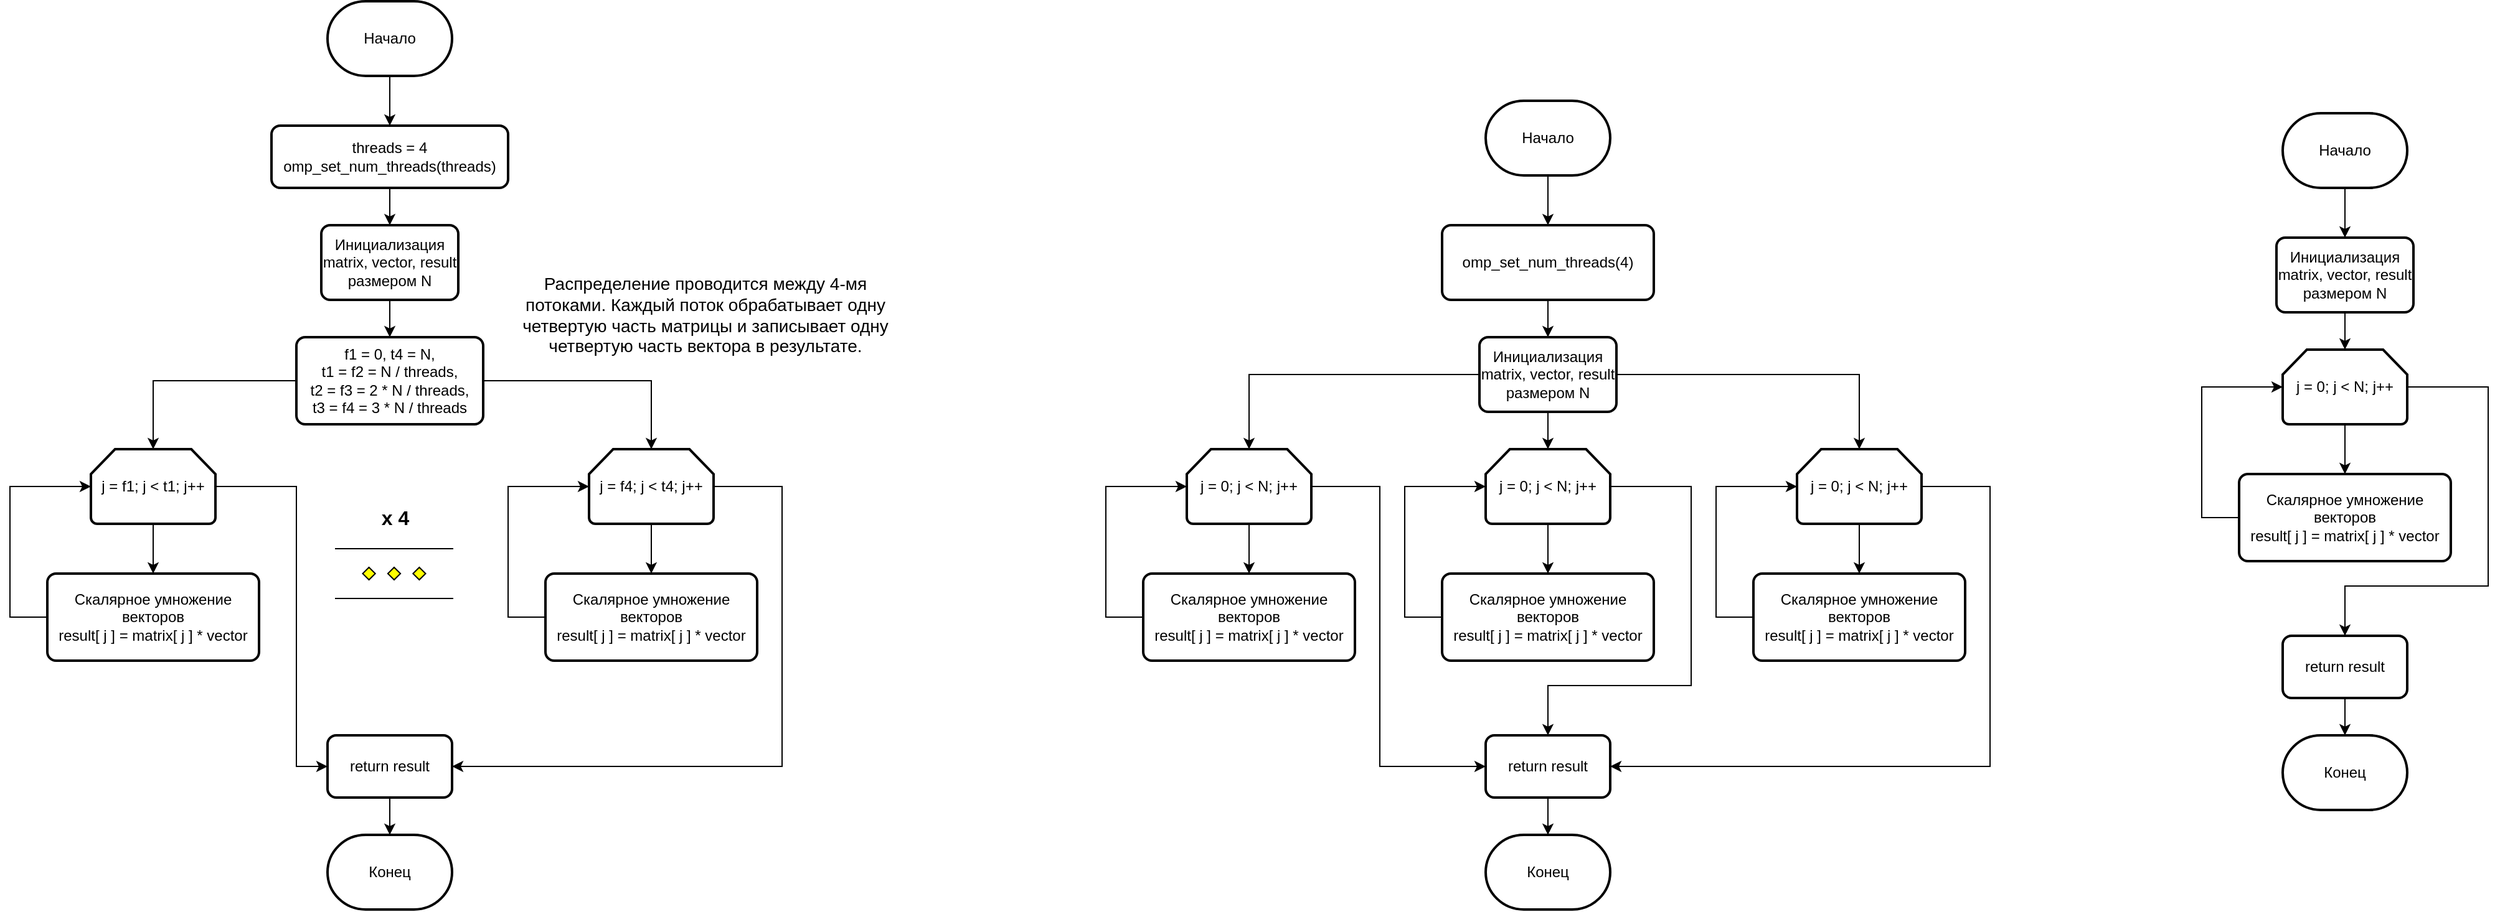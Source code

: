<mxfile version="22.0.6" type="github" pages="2">
  <diagram name="Страница — 1" id="oyt1punC4fpAUDzVChK5">
    <mxGraphModel dx="4118" dy="1244" grid="1" gridSize="10" guides="1" tooltips="1" connect="1" arrows="1" fold="1" page="0" pageScale="1" pageWidth="827" pageHeight="1169" math="0" shadow="0">
      <root>
        <mxCell id="0" />
        <mxCell id="1" parent="0" />
        <mxCell id="VabuEo_jZUHKde7YtSgk-20" style="edgeStyle=orthogonalEdgeStyle;rounded=0;orthogonalLoop=1;jettySize=auto;html=1;entryX=0.5;entryY=0;entryDx=0;entryDy=0;" parent="1" source="ZVkbYp2zaswtVWapne0v-1" target="VabuEo_jZUHKde7YtSgk-7" edge="1">
          <mxGeometry relative="1" as="geometry" />
        </mxCell>
        <mxCell id="ZVkbYp2zaswtVWapne0v-1" value="Начало" style="strokeWidth=2;html=1;shape=mxgraph.flowchart.terminator;whiteSpace=wrap;" parent="1" vertex="1">
          <mxGeometry x="585" y="270" width="100" height="60" as="geometry" />
        </mxCell>
        <mxCell id="VabuEo_jZUHKde7YtSgk-8" style="edgeStyle=orthogonalEdgeStyle;rounded=0;orthogonalLoop=1;jettySize=auto;html=1;" parent="1" source="VabuEo_jZUHKde7YtSgk-7" edge="1">
          <mxGeometry relative="1" as="geometry">
            <mxPoint x="635" y="460.0" as="targetPoint" />
          </mxGeometry>
        </mxCell>
        <mxCell id="VabuEo_jZUHKde7YtSgk-7" value="Инициализация&lt;br&gt;matrix, vector, result размером N" style="rounded=1;whiteSpace=wrap;html=1;absoluteArcSize=1;arcSize=14;strokeWidth=2;" parent="1" vertex="1">
          <mxGeometry x="580" y="370" width="110" height="60" as="geometry" />
        </mxCell>
        <mxCell id="VabuEo_jZUHKde7YtSgk-14" style="edgeStyle=orthogonalEdgeStyle;rounded=0;orthogonalLoop=1;jettySize=auto;html=1;" parent="1" source="VabuEo_jZUHKde7YtSgk-13" edge="1">
          <mxGeometry relative="1" as="geometry">
            <mxPoint x="635" y="560.0" as="targetPoint" />
          </mxGeometry>
        </mxCell>
        <mxCell id="VabuEo_jZUHKde7YtSgk-17" style="edgeStyle=orthogonalEdgeStyle;rounded=0;orthogonalLoop=1;jettySize=auto;html=1;" parent="1" source="VabuEo_jZUHKde7YtSgk-13" edge="1">
          <mxGeometry relative="1" as="geometry">
            <mxPoint x="635" y="690" as="targetPoint" />
            <Array as="points">
              <mxPoint x="750" y="490" />
              <mxPoint x="750" y="650" />
              <mxPoint x="635" y="650" />
            </Array>
          </mxGeometry>
        </mxCell>
        <mxCell id="VabuEo_jZUHKde7YtSgk-13" value="j = 0; j &amp;lt; N; j++" style="strokeWidth=2;html=1;shape=mxgraph.flowchart.loop_limit;whiteSpace=wrap;" parent="1" vertex="1">
          <mxGeometry x="585" y="460" width="100" height="60" as="geometry" />
        </mxCell>
        <mxCell id="VabuEo_jZUHKde7YtSgk-15" value="Скалярное умножение векторов&lt;br&gt;result[ j ] = matrix[ j ] * vector" style="rounded=1;whiteSpace=wrap;html=1;absoluteArcSize=1;arcSize=14;strokeWidth=2;" parent="1" vertex="1">
          <mxGeometry x="550" y="560" width="170" height="70" as="geometry" />
        </mxCell>
        <mxCell id="VabuEo_jZUHKde7YtSgk-16" style="edgeStyle=orthogonalEdgeStyle;rounded=0;orthogonalLoop=1;jettySize=auto;html=1;entryX=0;entryY=0.5;entryDx=0;entryDy=0;entryPerimeter=0;" parent="1" source="VabuEo_jZUHKde7YtSgk-15" target="VabuEo_jZUHKde7YtSgk-13" edge="1">
          <mxGeometry relative="1" as="geometry">
            <Array as="points">
              <mxPoint x="520" y="595" />
              <mxPoint x="520" y="490" />
            </Array>
          </mxGeometry>
        </mxCell>
        <mxCell id="VabuEo_jZUHKde7YtSgk-18" value="return result" style="rounded=1;whiteSpace=wrap;html=1;absoluteArcSize=1;arcSize=14;strokeWidth=2;" parent="1" vertex="1">
          <mxGeometry x="585" y="690" width="100" height="50" as="geometry" />
        </mxCell>
        <mxCell id="VabuEo_jZUHKde7YtSgk-21" value="Конец" style="strokeWidth=2;html=1;shape=mxgraph.flowchart.terminator;whiteSpace=wrap;" parent="1" vertex="1">
          <mxGeometry x="585" y="770" width="100" height="60" as="geometry" />
        </mxCell>
        <mxCell id="VabuEo_jZUHKde7YtSgk-22" style="edgeStyle=orthogonalEdgeStyle;rounded=0;orthogonalLoop=1;jettySize=auto;html=1;entryX=0.5;entryY=0;entryDx=0;entryDy=0;entryPerimeter=0;" parent="1" source="VabuEo_jZUHKde7YtSgk-18" target="VabuEo_jZUHKde7YtSgk-21" edge="1">
          <mxGeometry relative="1" as="geometry" />
        </mxCell>
        <mxCell id="VabuEo_jZUHKde7YtSgk-36" style="edgeStyle=orthogonalEdgeStyle;rounded=0;orthogonalLoop=1;jettySize=auto;html=1;entryX=0.5;entryY=0;entryDx=0;entryDy=0;" parent="1" source="VabuEo_jZUHKde7YtSgk-24" target="VabuEo_jZUHKde7YtSgk-35" edge="1">
          <mxGeometry relative="1" as="geometry" />
        </mxCell>
        <mxCell id="VabuEo_jZUHKde7YtSgk-24" value="Начало" style="strokeWidth=2;html=1;shape=mxgraph.flowchart.terminator;whiteSpace=wrap;" parent="1" vertex="1">
          <mxGeometry x="-55" y="260" width="100" height="60" as="geometry" />
        </mxCell>
        <mxCell id="VabuEo_jZUHKde7YtSgk-25" style="edgeStyle=orthogonalEdgeStyle;rounded=0;orthogonalLoop=1;jettySize=auto;html=1;" parent="1" source="VabuEo_jZUHKde7YtSgk-26" edge="1">
          <mxGeometry relative="1" as="geometry">
            <mxPoint x="-5" y="540.0" as="targetPoint" />
          </mxGeometry>
        </mxCell>
        <mxCell id="VabuEo_jZUHKde7YtSgk-46" style="edgeStyle=orthogonalEdgeStyle;rounded=0;orthogonalLoop=1;jettySize=auto;html=1;" parent="1" source="VabuEo_jZUHKde7YtSgk-26" target="VabuEo_jZUHKde7YtSgk-39" edge="1">
          <mxGeometry relative="1" as="geometry" />
        </mxCell>
        <mxCell id="VabuEo_jZUHKde7YtSgk-47" style="edgeStyle=orthogonalEdgeStyle;rounded=0;orthogonalLoop=1;jettySize=auto;html=1;" parent="1" source="VabuEo_jZUHKde7YtSgk-26" target="VabuEo_jZUHKde7YtSgk-43" edge="1">
          <mxGeometry relative="1" as="geometry" />
        </mxCell>
        <mxCell id="VabuEo_jZUHKde7YtSgk-26" value="Инициализация&lt;br&gt;matrix, vector, result размером N" style="rounded=1;whiteSpace=wrap;html=1;absoluteArcSize=1;arcSize=14;strokeWidth=2;" parent="1" vertex="1">
          <mxGeometry x="-60" y="450" width="110" height="60" as="geometry" />
        </mxCell>
        <mxCell id="VabuEo_jZUHKde7YtSgk-27" style="edgeStyle=orthogonalEdgeStyle;rounded=0;orthogonalLoop=1;jettySize=auto;html=1;" parent="1" source="VabuEo_jZUHKde7YtSgk-29" edge="1">
          <mxGeometry relative="1" as="geometry">
            <mxPoint x="-5" y="640.0" as="targetPoint" />
          </mxGeometry>
        </mxCell>
        <mxCell id="VabuEo_jZUHKde7YtSgk-28" style="edgeStyle=orthogonalEdgeStyle;rounded=0;orthogonalLoop=1;jettySize=auto;html=1;" parent="1" source="VabuEo_jZUHKde7YtSgk-29" edge="1">
          <mxGeometry relative="1" as="geometry">
            <mxPoint x="-5" y="770" as="targetPoint" />
            <Array as="points">
              <mxPoint x="110" y="570" />
              <mxPoint x="110" y="730" />
              <mxPoint x="-5" y="730" />
            </Array>
          </mxGeometry>
        </mxCell>
        <mxCell id="VabuEo_jZUHKde7YtSgk-29" value="j = 0; j &amp;lt; N; j++" style="strokeWidth=2;html=1;shape=mxgraph.flowchart.loop_limit;whiteSpace=wrap;" parent="1" vertex="1">
          <mxGeometry x="-55" y="540" width="100" height="60" as="geometry" />
        </mxCell>
        <mxCell id="VabuEo_jZUHKde7YtSgk-30" value="Скалярное умножение векторов&lt;br&gt;result[ j ] = matrix[ j ] * vector" style="rounded=1;whiteSpace=wrap;html=1;absoluteArcSize=1;arcSize=14;strokeWidth=2;" parent="1" vertex="1">
          <mxGeometry x="-90" y="640" width="170" height="70" as="geometry" />
        </mxCell>
        <mxCell id="VabuEo_jZUHKde7YtSgk-31" style="edgeStyle=orthogonalEdgeStyle;rounded=0;orthogonalLoop=1;jettySize=auto;html=1;entryX=0;entryY=0.5;entryDx=0;entryDy=0;entryPerimeter=0;" parent="1" source="VabuEo_jZUHKde7YtSgk-30" target="VabuEo_jZUHKde7YtSgk-29" edge="1">
          <mxGeometry relative="1" as="geometry">
            <Array as="points">
              <mxPoint x="-120" y="675" />
              <mxPoint x="-120" y="570" />
            </Array>
          </mxGeometry>
        </mxCell>
        <mxCell id="VabuEo_jZUHKde7YtSgk-32" value="return result" style="rounded=1;whiteSpace=wrap;html=1;absoluteArcSize=1;arcSize=14;strokeWidth=2;" parent="1" vertex="1">
          <mxGeometry x="-55" y="770" width="100" height="50" as="geometry" />
        </mxCell>
        <mxCell id="VabuEo_jZUHKde7YtSgk-33" value="Конец" style="strokeWidth=2;html=1;shape=mxgraph.flowchart.terminator;whiteSpace=wrap;" parent="1" vertex="1">
          <mxGeometry x="-55" y="850" width="100" height="60" as="geometry" />
        </mxCell>
        <mxCell id="VabuEo_jZUHKde7YtSgk-34" style="edgeStyle=orthogonalEdgeStyle;rounded=0;orthogonalLoop=1;jettySize=auto;html=1;entryX=0.5;entryY=0;entryDx=0;entryDy=0;entryPerimeter=0;" parent="1" source="VabuEo_jZUHKde7YtSgk-32" target="VabuEo_jZUHKde7YtSgk-33" edge="1">
          <mxGeometry relative="1" as="geometry" />
        </mxCell>
        <mxCell id="VabuEo_jZUHKde7YtSgk-37" style="edgeStyle=orthogonalEdgeStyle;rounded=0;orthogonalLoop=1;jettySize=auto;html=1;" parent="1" source="VabuEo_jZUHKde7YtSgk-35" target="VabuEo_jZUHKde7YtSgk-26" edge="1">
          <mxGeometry relative="1" as="geometry" />
        </mxCell>
        <mxCell id="VabuEo_jZUHKde7YtSgk-35" value="omp_set_num_threads(4)" style="rounded=1;whiteSpace=wrap;html=1;absoluteArcSize=1;arcSize=14;strokeWidth=2;" parent="1" vertex="1">
          <mxGeometry x="-90" y="360" width="170" height="60" as="geometry" />
        </mxCell>
        <mxCell id="VabuEo_jZUHKde7YtSgk-38" style="edgeStyle=orthogonalEdgeStyle;rounded=0;orthogonalLoop=1;jettySize=auto;html=1;" parent="1" source="VabuEo_jZUHKde7YtSgk-39" edge="1">
          <mxGeometry relative="1" as="geometry">
            <mxPoint x="-245" y="640.0" as="targetPoint" />
          </mxGeometry>
        </mxCell>
        <mxCell id="VabuEo_jZUHKde7YtSgk-49" style="edgeStyle=orthogonalEdgeStyle;rounded=0;orthogonalLoop=1;jettySize=auto;html=1;entryX=0;entryY=0.5;entryDx=0;entryDy=0;" parent="1" source="VabuEo_jZUHKde7YtSgk-39" target="VabuEo_jZUHKde7YtSgk-32" edge="1">
          <mxGeometry relative="1" as="geometry">
            <Array as="points">
              <mxPoint x="-140" y="570" />
              <mxPoint x="-140" y="795" />
            </Array>
          </mxGeometry>
        </mxCell>
        <mxCell id="VabuEo_jZUHKde7YtSgk-39" value="j = 0; j &amp;lt; N; j++" style="strokeWidth=2;html=1;shape=mxgraph.flowchart.loop_limit;whiteSpace=wrap;" parent="1" vertex="1">
          <mxGeometry x="-295" y="540" width="100" height="60" as="geometry" />
        </mxCell>
        <mxCell id="VabuEo_jZUHKde7YtSgk-40" value="Скалярное умножение векторов&lt;br&gt;result[ j ] = matrix[ j ] * vector" style="rounded=1;whiteSpace=wrap;html=1;absoluteArcSize=1;arcSize=14;strokeWidth=2;" parent="1" vertex="1">
          <mxGeometry x="-330" y="640" width="170" height="70" as="geometry" />
        </mxCell>
        <mxCell id="VabuEo_jZUHKde7YtSgk-41" style="edgeStyle=orthogonalEdgeStyle;rounded=0;orthogonalLoop=1;jettySize=auto;html=1;entryX=0;entryY=0.5;entryDx=0;entryDy=0;entryPerimeter=0;" parent="1" source="VabuEo_jZUHKde7YtSgk-40" target="VabuEo_jZUHKde7YtSgk-39" edge="1">
          <mxGeometry relative="1" as="geometry">
            <Array as="points">
              <mxPoint x="-360" y="675" />
              <mxPoint x="-360" y="570" />
            </Array>
          </mxGeometry>
        </mxCell>
        <mxCell id="VabuEo_jZUHKde7YtSgk-42" style="edgeStyle=orthogonalEdgeStyle;rounded=0;orthogonalLoop=1;jettySize=auto;html=1;" parent="1" source="VabuEo_jZUHKde7YtSgk-43" edge="1">
          <mxGeometry relative="1" as="geometry">
            <mxPoint x="245" y="640.0" as="targetPoint" />
          </mxGeometry>
        </mxCell>
        <mxCell id="VabuEo_jZUHKde7YtSgk-50" style="edgeStyle=orthogonalEdgeStyle;rounded=0;orthogonalLoop=1;jettySize=auto;html=1;entryX=1;entryY=0.5;entryDx=0;entryDy=0;" parent="1" source="VabuEo_jZUHKde7YtSgk-43" target="VabuEo_jZUHKde7YtSgk-32" edge="1">
          <mxGeometry relative="1" as="geometry">
            <Array as="points">
              <mxPoint x="350" y="570" />
              <mxPoint x="350" y="795" />
            </Array>
          </mxGeometry>
        </mxCell>
        <mxCell id="VabuEo_jZUHKde7YtSgk-43" value="j = 0; j &amp;lt; N; j++" style="strokeWidth=2;html=1;shape=mxgraph.flowchart.loop_limit;whiteSpace=wrap;" parent="1" vertex="1">
          <mxGeometry x="195" y="540" width="100" height="60" as="geometry" />
        </mxCell>
        <mxCell id="VabuEo_jZUHKde7YtSgk-44" value="Скалярное умножение векторов&lt;br&gt;result[ j ] = matrix[ j ] * vector" style="rounded=1;whiteSpace=wrap;html=1;absoluteArcSize=1;arcSize=14;strokeWidth=2;" parent="1" vertex="1">
          <mxGeometry x="160" y="640" width="170" height="70" as="geometry" />
        </mxCell>
        <mxCell id="VabuEo_jZUHKde7YtSgk-45" style="edgeStyle=orthogonalEdgeStyle;rounded=0;orthogonalLoop=1;jettySize=auto;html=1;entryX=0;entryY=0.5;entryDx=0;entryDy=0;entryPerimeter=0;" parent="1" source="VabuEo_jZUHKde7YtSgk-44" target="VabuEo_jZUHKde7YtSgk-43" edge="1">
          <mxGeometry relative="1" as="geometry">
            <Array as="points">
              <mxPoint x="130" y="675" />
              <mxPoint x="130" y="570" />
            </Array>
          </mxGeometry>
        </mxCell>
        <mxCell id="VabuEo_jZUHKde7YtSgk-51" style="edgeStyle=orthogonalEdgeStyle;rounded=0;orthogonalLoop=1;jettySize=auto;html=1;entryX=0.5;entryY=0;entryDx=0;entryDy=0;" parent="1" source="VabuEo_jZUHKde7YtSgk-52" target="VabuEo_jZUHKde7YtSgk-66" edge="1">
          <mxGeometry relative="1" as="geometry" />
        </mxCell>
        <mxCell id="VabuEo_jZUHKde7YtSgk-52" value="Начало" style="strokeWidth=2;html=1;shape=mxgraph.flowchart.terminator;whiteSpace=wrap;" parent="1" vertex="1">
          <mxGeometry x="-985" y="180" width="100" height="60" as="geometry" />
        </mxCell>
        <mxCell id="VabuEo_jZUHKde7YtSgk-54" style="edgeStyle=orthogonalEdgeStyle;rounded=0;orthogonalLoop=1;jettySize=auto;html=1;" parent="1" source="VabuEo_jZUHKde7YtSgk-56" target="VabuEo_jZUHKde7YtSgk-69" edge="1">
          <mxGeometry relative="1" as="geometry" />
        </mxCell>
        <mxCell id="VabuEo_jZUHKde7YtSgk-55" style="edgeStyle=orthogonalEdgeStyle;rounded=0;orthogonalLoop=1;jettySize=auto;html=1;" parent="1" source="VabuEo_jZUHKde7YtSgk-56" target="VabuEo_jZUHKde7YtSgk-74" edge="1">
          <mxGeometry relative="1" as="geometry" />
        </mxCell>
        <mxCell id="VabuEo_jZUHKde7YtSgk-56" value="f1 = 0, t4 = N,&lt;br&gt;t1 = f2 = N / threads,&lt;br&gt;t2 = f3 = 2 * N / threads,&lt;br&gt;t3 = f4 = 3 * N / threads" style="rounded=1;whiteSpace=wrap;html=1;absoluteArcSize=1;arcSize=14;strokeWidth=2;" parent="1" vertex="1">
          <mxGeometry x="-1010" y="450" width="150" height="70" as="geometry" />
        </mxCell>
        <mxCell id="VabuEo_jZUHKde7YtSgk-62" value="return result" style="rounded=1;whiteSpace=wrap;html=1;absoluteArcSize=1;arcSize=14;strokeWidth=2;" parent="1" vertex="1">
          <mxGeometry x="-985" y="770" width="100" height="50" as="geometry" />
        </mxCell>
        <mxCell id="VabuEo_jZUHKde7YtSgk-63" value="Конец" style="strokeWidth=2;html=1;shape=mxgraph.flowchart.terminator;whiteSpace=wrap;" parent="1" vertex="1">
          <mxGeometry x="-985" y="850" width="100" height="60" as="geometry" />
        </mxCell>
        <mxCell id="VabuEo_jZUHKde7YtSgk-64" style="edgeStyle=orthogonalEdgeStyle;rounded=0;orthogonalLoop=1;jettySize=auto;html=1;entryX=0.5;entryY=0;entryDx=0;entryDy=0;entryPerimeter=0;" parent="1" source="VabuEo_jZUHKde7YtSgk-62" target="VabuEo_jZUHKde7YtSgk-63" edge="1">
          <mxGeometry relative="1" as="geometry" />
        </mxCell>
        <mxCell id="VabuEo_jZUHKde7YtSgk-82" style="edgeStyle=orthogonalEdgeStyle;rounded=0;orthogonalLoop=1;jettySize=auto;html=1;entryX=0.5;entryY=0;entryDx=0;entryDy=0;" parent="1" source="VabuEo_jZUHKde7YtSgk-66" target="VabuEo_jZUHKde7YtSgk-81" edge="1">
          <mxGeometry relative="1" as="geometry" />
        </mxCell>
        <mxCell id="VabuEo_jZUHKde7YtSgk-66" value="threads = 4&lt;br&gt;omp_set_num_threads(threads)" style="rounded=1;whiteSpace=wrap;html=1;absoluteArcSize=1;arcSize=14;strokeWidth=2;" parent="1" vertex="1">
          <mxGeometry x="-1030" y="280" width="190" height="50" as="geometry" />
        </mxCell>
        <mxCell id="VabuEo_jZUHKde7YtSgk-67" style="edgeStyle=orthogonalEdgeStyle;rounded=0;orthogonalLoop=1;jettySize=auto;html=1;" parent="1" source="VabuEo_jZUHKde7YtSgk-69" edge="1">
          <mxGeometry relative="1" as="geometry">
            <mxPoint x="-1125" y="640.0" as="targetPoint" />
          </mxGeometry>
        </mxCell>
        <mxCell id="VabuEo_jZUHKde7YtSgk-78" style="edgeStyle=orthogonalEdgeStyle;rounded=0;orthogonalLoop=1;jettySize=auto;html=1;entryX=0;entryY=0.5;entryDx=0;entryDy=0;" parent="1" source="VabuEo_jZUHKde7YtSgk-69" target="VabuEo_jZUHKde7YtSgk-62" edge="1">
          <mxGeometry relative="1" as="geometry">
            <Array as="points">
              <mxPoint x="-1010" y="570" />
              <mxPoint x="-1010" y="795" />
            </Array>
          </mxGeometry>
        </mxCell>
        <mxCell id="VabuEo_jZUHKde7YtSgk-69" value="j = f1; j &amp;lt; t1; j++" style="strokeWidth=2;html=1;shape=mxgraph.flowchart.loop_limit;whiteSpace=wrap;" parent="1" vertex="1">
          <mxGeometry x="-1175" y="540" width="100" height="60" as="geometry" />
        </mxCell>
        <mxCell id="VabuEo_jZUHKde7YtSgk-70" value="Скалярное умножение векторов&lt;br&gt;result[ j ] = matrix[ j ] * vector" style="rounded=1;whiteSpace=wrap;html=1;absoluteArcSize=1;arcSize=14;strokeWidth=2;" parent="1" vertex="1">
          <mxGeometry x="-1210" y="640" width="170" height="70" as="geometry" />
        </mxCell>
        <mxCell id="VabuEo_jZUHKde7YtSgk-71" style="edgeStyle=orthogonalEdgeStyle;rounded=0;orthogonalLoop=1;jettySize=auto;html=1;entryX=0;entryY=0.5;entryDx=0;entryDy=0;entryPerimeter=0;" parent="1" source="VabuEo_jZUHKde7YtSgk-70" target="VabuEo_jZUHKde7YtSgk-69" edge="1">
          <mxGeometry relative="1" as="geometry">
            <Array as="points">
              <mxPoint x="-1240" y="675" />
              <mxPoint x="-1240" y="570" />
            </Array>
          </mxGeometry>
        </mxCell>
        <mxCell id="VabuEo_jZUHKde7YtSgk-72" style="edgeStyle=orthogonalEdgeStyle;rounded=0;orthogonalLoop=1;jettySize=auto;html=1;" parent="1" source="VabuEo_jZUHKde7YtSgk-74" edge="1">
          <mxGeometry relative="1" as="geometry">
            <mxPoint x="-725" y="640.0" as="targetPoint" />
          </mxGeometry>
        </mxCell>
        <mxCell id="VabuEo_jZUHKde7YtSgk-79" style="edgeStyle=orthogonalEdgeStyle;rounded=0;orthogonalLoop=1;jettySize=auto;html=1;entryX=1;entryY=0.5;entryDx=0;entryDy=0;" parent="1" source="VabuEo_jZUHKde7YtSgk-74" target="VabuEo_jZUHKde7YtSgk-62" edge="1">
          <mxGeometry relative="1" as="geometry">
            <Array as="points">
              <mxPoint x="-620" y="570" />
              <mxPoint x="-620" y="795" />
            </Array>
          </mxGeometry>
        </mxCell>
        <mxCell id="VabuEo_jZUHKde7YtSgk-74" value="j = f4; j &amp;lt; t4; j++" style="strokeWidth=2;html=1;shape=mxgraph.flowchart.loop_limit;whiteSpace=wrap;" parent="1" vertex="1">
          <mxGeometry x="-775" y="540" width="100" height="60" as="geometry" />
        </mxCell>
        <mxCell id="VabuEo_jZUHKde7YtSgk-75" value="Скалярное умножение векторов&lt;br&gt;result[ j ] = matrix[ j ] * vector" style="rounded=1;whiteSpace=wrap;html=1;absoluteArcSize=1;arcSize=14;strokeWidth=2;" parent="1" vertex="1">
          <mxGeometry x="-810" y="640" width="170" height="70" as="geometry" />
        </mxCell>
        <mxCell id="VabuEo_jZUHKde7YtSgk-76" style="edgeStyle=orthogonalEdgeStyle;rounded=0;orthogonalLoop=1;jettySize=auto;html=1;entryX=0;entryY=0.5;entryDx=0;entryDy=0;entryPerimeter=0;" parent="1" source="VabuEo_jZUHKde7YtSgk-75" target="VabuEo_jZUHKde7YtSgk-74" edge="1">
          <mxGeometry relative="1" as="geometry">
            <Array as="points">
              <mxPoint x="-840" y="675" />
              <mxPoint x="-840" y="570" />
            </Array>
          </mxGeometry>
        </mxCell>
        <mxCell id="VabuEo_jZUHKde7YtSgk-77" value="" style="verticalLabelPosition=bottom;verticalAlign=top;html=1;shape=mxgraph.flowchart.parallel_mode;pointerEvents=1" parent="1" vertex="1">
          <mxGeometry x="-979" y="620" width="95" height="40" as="geometry" />
        </mxCell>
        <mxCell id="VabuEo_jZUHKde7YtSgk-80" value="&lt;font style=&quot;font-size: 16px;&quot;&gt;&lt;b&gt;x 4&lt;/b&gt;&lt;/font&gt;" style="text;html=1;align=center;verticalAlign=middle;resizable=0;points=[];autosize=1;strokeColor=none;fillColor=none;" parent="1" vertex="1">
          <mxGeometry x="-956.5" y="580" width="50" height="30" as="geometry" />
        </mxCell>
        <mxCell id="VabuEo_jZUHKde7YtSgk-84" style="edgeStyle=orthogonalEdgeStyle;rounded=0;orthogonalLoop=1;jettySize=auto;html=1;entryX=0.5;entryY=0;entryDx=0;entryDy=0;" parent="1" source="VabuEo_jZUHKde7YtSgk-81" target="VabuEo_jZUHKde7YtSgk-56" edge="1">
          <mxGeometry relative="1" as="geometry" />
        </mxCell>
        <mxCell id="VabuEo_jZUHKde7YtSgk-81" value="Инициализация&lt;br&gt;matrix, vector, result размером N" style="rounded=1;whiteSpace=wrap;html=1;absoluteArcSize=1;arcSize=14;strokeWidth=2;" parent="1" vertex="1">
          <mxGeometry x="-990" y="360" width="110" height="60" as="geometry" />
        </mxCell>
        <mxCell id="rjdcKRhCKsss8g98Zgu5-1" value="&lt;font style=&quot;font-size: 14px;&quot;&gt;Распределение проводится между 4-мя потоками. Каждый поток обрабатывает одну четвертую часть матрицы и записывает одну четвертую часть вектора в результате.&lt;/font&gt;" style="text;html=1;strokeColor=none;fillColor=none;align=center;verticalAlign=middle;whiteSpace=wrap;rounded=0;" parent="1" vertex="1">
          <mxGeometry x="-834" y="379" width="305" height="105" as="geometry" />
        </mxCell>
      </root>
    </mxGraphModel>
  </diagram>
  <diagram id="ndfa4LcXgih02gsptpcR" name="Страница — 2">
    <mxGraphModel dx="3399" dy="889" grid="1" gridSize="10" guides="1" tooltips="1" connect="1" arrows="1" fold="1" page="0" pageScale="1" pageWidth="827" pageHeight="1169" math="0" shadow="0">
      <root>
        <mxCell id="0" />
        <mxCell id="1" parent="0" />
        <mxCell id="_0GZvck8HuhKZBXpYdUg-1" style="edgeStyle=orthogonalEdgeStyle;rounded=0;orthogonalLoop=1;jettySize=auto;html=1;entryX=0.5;entryY=0;entryDx=0;entryDy=0;" edge="1" parent="1" source="_0GZvck8HuhKZBXpYdUg-2" target="_0GZvck8HuhKZBXpYdUg-4">
          <mxGeometry relative="1" as="geometry" />
        </mxCell>
        <mxCell id="_0GZvck8HuhKZBXpYdUg-2" value="Начало" style="strokeWidth=2;html=1;shape=mxgraph.flowchart.terminator;whiteSpace=wrap;" vertex="1" parent="1">
          <mxGeometry x="585" y="180" width="100" height="60" as="geometry" />
        </mxCell>
        <mxCell id="_0GZvck8HuhKZBXpYdUg-3" style="edgeStyle=orthogonalEdgeStyle;rounded=0;orthogonalLoop=1;jettySize=auto;html=1;" edge="1" parent="1" source="_0GZvck8HuhKZBXpYdUg-4">
          <mxGeometry relative="1" as="geometry">
            <mxPoint x="635" y="370.0" as="targetPoint" />
          </mxGeometry>
        </mxCell>
        <mxCell id="_0GZvck8HuhKZBXpYdUg-4" value="Vector v1(N), v2(N);" style="rounded=1;whiteSpace=wrap;html=1;absoluteArcSize=1;arcSize=14;strokeWidth=2;" vertex="1" parent="1">
          <mxGeometry x="580" y="280" width="110" height="60" as="geometry" />
        </mxCell>
        <mxCell id="_0GZvck8HuhKZBXpYdUg-5" style="edgeStyle=orthogonalEdgeStyle;rounded=0;orthogonalLoop=1;jettySize=auto;html=1;" edge="1" parent="1" source="_0GZvck8HuhKZBXpYdUg-7">
          <mxGeometry relative="1" as="geometry">
            <mxPoint x="635" y="560.0" as="targetPoint" />
          </mxGeometry>
        </mxCell>
        <mxCell id="_0GZvck8HuhKZBXpYdUg-6" style="edgeStyle=orthogonalEdgeStyle;rounded=0;orthogonalLoop=1;jettySize=auto;html=1;" edge="1" parent="1" source="_0GZvck8HuhKZBXpYdUg-7">
          <mxGeometry relative="1" as="geometry">
            <mxPoint x="635" y="690" as="targetPoint" />
            <Array as="points">
              <mxPoint x="750" y="490" />
              <mxPoint x="750" y="650" />
              <mxPoint x="635" y="650" />
            </Array>
          </mxGeometry>
        </mxCell>
        <mxCell id="_0GZvck8HuhKZBXpYdUg-7" value="j = 0; j &amp;lt; N; j++" style="strokeWidth=2;html=1;shape=mxgraph.flowchart.loop_limit;whiteSpace=wrap;" vertex="1" parent="1">
          <mxGeometry x="585" y="460" width="100" height="60" as="geometry" />
        </mxCell>
        <mxCell id="_0GZvck8HuhKZBXpYdUg-8" value="result += v1[ j ] * v2[ j ];" style="rounded=1;whiteSpace=wrap;html=1;absoluteArcSize=1;arcSize=14;strokeWidth=2;" vertex="1" parent="1">
          <mxGeometry x="550" y="560" width="170" height="70" as="geometry" />
        </mxCell>
        <mxCell id="_0GZvck8HuhKZBXpYdUg-9" style="edgeStyle=orthogonalEdgeStyle;rounded=0;orthogonalLoop=1;jettySize=auto;html=1;entryX=0;entryY=0.5;entryDx=0;entryDy=0;entryPerimeter=0;" edge="1" parent="1" source="_0GZvck8HuhKZBXpYdUg-8" target="_0GZvck8HuhKZBXpYdUg-7">
          <mxGeometry relative="1" as="geometry">
            <Array as="points">
              <mxPoint x="520" y="595" />
              <mxPoint x="520" y="490" />
            </Array>
          </mxGeometry>
        </mxCell>
        <mxCell id="_0GZvck8HuhKZBXpYdUg-10" value="return result" style="rounded=1;whiteSpace=wrap;html=1;absoluteArcSize=1;arcSize=14;strokeWidth=2;" vertex="1" parent="1">
          <mxGeometry x="585" y="690" width="100" height="50" as="geometry" />
        </mxCell>
        <mxCell id="_0GZvck8HuhKZBXpYdUg-11" value="Конец" style="strokeWidth=2;html=1;shape=mxgraph.flowchart.terminator;whiteSpace=wrap;" vertex="1" parent="1">
          <mxGeometry x="585" y="770" width="100" height="60" as="geometry" />
        </mxCell>
        <mxCell id="_0GZvck8HuhKZBXpYdUg-12" style="edgeStyle=orthogonalEdgeStyle;rounded=0;orthogonalLoop=1;jettySize=auto;html=1;entryX=0.5;entryY=0;entryDx=0;entryDy=0;entryPerimeter=0;" edge="1" parent="1" source="_0GZvck8HuhKZBXpYdUg-10" target="_0GZvck8HuhKZBXpYdUg-11">
          <mxGeometry relative="1" as="geometry" />
        </mxCell>
        <mxCell id="_0GZvck8HuhKZBXpYdUg-13" style="edgeStyle=orthogonalEdgeStyle;rounded=0;orthogonalLoop=1;jettySize=auto;html=1;entryX=0.5;entryY=0;entryDx=0;entryDy=0;" edge="1" parent="1" source="_0GZvck8HuhKZBXpYdUg-14" target="_0GZvck8HuhKZBXpYdUg-28">
          <mxGeometry relative="1" as="geometry" />
        </mxCell>
        <mxCell id="_0GZvck8HuhKZBXpYdUg-14" value="Начало" style="strokeWidth=2;html=1;shape=mxgraph.flowchart.terminator;whiteSpace=wrap;" vertex="1" parent="1">
          <mxGeometry x="-55.08" y="180" width="100" height="60" as="geometry" />
        </mxCell>
        <mxCell id="_0GZvck8HuhKZBXpYdUg-23" style="edgeStyle=orthogonalEdgeStyle;rounded=0;orthogonalLoop=1;jettySize=auto;html=1;entryX=0;entryY=0.5;entryDx=0;entryDy=0;entryPerimeter=0;" edge="1" parent="1" source="_0GZvck8HuhKZBXpYdUg-22">
          <mxGeometry relative="1" as="geometry">
            <Array as="points">
              <mxPoint x="-120" y="675" />
              <mxPoint x="-120" y="570" />
            </Array>
            <mxPoint x="-55" y="570" as="targetPoint" />
          </mxGeometry>
        </mxCell>
        <mxCell id="_0GZvck8HuhKZBXpYdUg-24" value="return result" style="rounded=1;whiteSpace=wrap;html=1;absoluteArcSize=1;arcSize=14;strokeWidth=2;" vertex="1" parent="1">
          <mxGeometry x="-55.08" y="740" width="100" height="50" as="geometry" />
        </mxCell>
        <mxCell id="_0GZvck8HuhKZBXpYdUg-25" value="Конец" style="strokeWidth=2;html=1;shape=mxgraph.flowchart.terminator;whiteSpace=wrap;" vertex="1" parent="1">
          <mxGeometry x="-55.08" y="820" width="100" height="60" as="geometry" />
        </mxCell>
        <mxCell id="_0GZvck8HuhKZBXpYdUg-26" style="edgeStyle=orthogonalEdgeStyle;rounded=0;orthogonalLoop=1;jettySize=auto;html=1;entryX=0.5;entryY=0;entryDx=0;entryDy=0;entryPerimeter=0;" edge="1" parent="1" source="_0GZvck8HuhKZBXpYdUg-24" target="_0GZvck8HuhKZBXpYdUg-25">
          <mxGeometry relative="1" as="geometry" />
        </mxCell>
        <mxCell id="_0GZvck8HuhKZBXpYdUg-94" style="edgeStyle=orthogonalEdgeStyle;rounded=0;orthogonalLoop=1;jettySize=auto;html=1;entryX=0.5;entryY=0;entryDx=0;entryDy=0;" edge="1" parent="1" source="_0GZvck8HuhKZBXpYdUg-28" target="_0GZvck8HuhKZBXpYdUg-91">
          <mxGeometry relative="1" as="geometry" />
        </mxCell>
        <mxCell id="_0GZvck8HuhKZBXpYdUg-28" value="omp_set_num_threads(4);" style="rounded=1;whiteSpace=wrap;html=1;absoluteArcSize=1;arcSize=14;strokeWidth=2;" vertex="1" parent="1">
          <mxGeometry x="-80.08" y="280" width="150" height="60" as="geometry" />
        </mxCell>
        <mxCell id="_0GZvck8HuhKZBXpYdUg-39" style="edgeStyle=orthogonalEdgeStyle;rounded=0;orthogonalLoop=1;jettySize=auto;html=1;entryX=0.5;entryY=0;entryDx=0;entryDy=0;" edge="1" parent="1" source="_0GZvck8HuhKZBXpYdUg-40" target="_0GZvck8HuhKZBXpYdUg-48">
          <mxGeometry relative="1" as="geometry" />
        </mxCell>
        <mxCell id="_0GZvck8HuhKZBXpYdUg-40" value="Начало" style="strokeWidth=2;html=1;shape=mxgraph.flowchart.terminator;whiteSpace=wrap;" vertex="1" parent="1">
          <mxGeometry x="-985" y="180" width="100" height="60" as="geometry" />
        </mxCell>
        <mxCell id="_0GZvck8HuhKZBXpYdUg-41" style="edgeStyle=orthogonalEdgeStyle;rounded=0;orthogonalLoop=1;jettySize=auto;html=1;" edge="1" parent="1" source="_0GZvck8HuhKZBXpYdUg-43" target="_0GZvck8HuhKZBXpYdUg-51">
          <mxGeometry relative="1" as="geometry" />
        </mxCell>
        <mxCell id="_0GZvck8HuhKZBXpYdUg-42" style="edgeStyle=orthogonalEdgeStyle;rounded=0;orthogonalLoop=1;jettySize=auto;html=1;" edge="1" parent="1" source="_0GZvck8HuhKZBXpYdUg-43" target="_0GZvck8HuhKZBXpYdUg-56">
          <mxGeometry relative="1" as="geometry" />
        </mxCell>
        <mxCell id="_0GZvck8HuhKZBXpYdUg-43" value="f1 = 0, t4 = N,&lt;br&gt;t1 = f2 = N / threads,&lt;br&gt;t2 = f3 = 2 * N / threads,&lt;br&gt;t3 = f4 = 3 * N / threads" style="rounded=1;whiteSpace=wrap;html=1;absoluteArcSize=1;arcSize=14;strokeWidth=2;" vertex="1" parent="1">
          <mxGeometry x="-1010" y="450" width="150" height="70" as="geometry" />
        </mxCell>
        <mxCell id="_0GZvck8HuhKZBXpYdUg-44" value="return result" style="rounded=1;whiteSpace=wrap;html=1;absoluteArcSize=1;arcSize=14;strokeWidth=2;" vertex="1" parent="1">
          <mxGeometry x="-985" y="770" width="100" height="50" as="geometry" />
        </mxCell>
        <mxCell id="_0GZvck8HuhKZBXpYdUg-45" value="Конец" style="strokeWidth=2;html=1;shape=mxgraph.flowchart.terminator;whiteSpace=wrap;" vertex="1" parent="1">
          <mxGeometry x="-985" y="850" width="100" height="60" as="geometry" />
        </mxCell>
        <mxCell id="_0GZvck8HuhKZBXpYdUg-46" style="edgeStyle=orthogonalEdgeStyle;rounded=0;orthogonalLoop=1;jettySize=auto;html=1;entryX=0.5;entryY=0;entryDx=0;entryDy=0;entryPerimeter=0;" edge="1" parent="1" source="_0GZvck8HuhKZBXpYdUg-44" target="_0GZvck8HuhKZBXpYdUg-45">
          <mxGeometry relative="1" as="geometry" />
        </mxCell>
        <mxCell id="_0GZvck8HuhKZBXpYdUg-47" style="edgeStyle=orthogonalEdgeStyle;rounded=0;orthogonalLoop=1;jettySize=auto;html=1;entryX=0.5;entryY=0;entryDx=0;entryDy=0;" edge="1" parent="1" source="_0GZvck8HuhKZBXpYdUg-48" target="_0GZvck8HuhKZBXpYdUg-62">
          <mxGeometry relative="1" as="geometry" />
        </mxCell>
        <mxCell id="_0GZvck8HuhKZBXpYdUg-48" value="threads = 4&lt;br&gt;omp_set_num_threads(threads)" style="rounded=1;whiteSpace=wrap;html=1;absoluteArcSize=1;arcSize=14;strokeWidth=2;" vertex="1" parent="1">
          <mxGeometry x="-1030" y="280" width="190" height="50" as="geometry" />
        </mxCell>
        <mxCell id="_0GZvck8HuhKZBXpYdUg-49" style="edgeStyle=orthogonalEdgeStyle;rounded=0;orthogonalLoop=1;jettySize=auto;html=1;" edge="1" parent="1" source="_0GZvck8HuhKZBXpYdUg-51">
          <mxGeometry relative="1" as="geometry">
            <mxPoint x="-1125" y="640.0" as="targetPoint" />
          </mxGeometry>
        </mxCell>
        <mxCell id="_0GZvck8HuhKZBXpYdUg-50" style="edgeStyle=orthogonalEdgeStyle;rounded=0;orthogonalLoop=1;jettySize=auto;html=1;entryX=0;entryY=0.5;entryDx=0;entryDy=0;" edge="1" parent="1" source="_0GZvck8HuhKZBXpYdUg-51" target="_0GZvck8HuhKZBXpYdUg-44">
          <mxGeometry relative="1" as="geometry">
            <Array as="points">
              <mxPoint x="-1010" y="570" />
              <mxPoint x="-1010" y="795" />
            </Array>
          </mxGeometry>
        </mxCell>
        <mxCell id="_0GZvck8HuhKZBXpYdUg-51" value="j = f1; j &amp;lt; t1; j++" style="strokeWidth=2;html=1;shape=mxgraph.flowchart.loop_limit;whiteSpace=wrap;" vertex="1" parent="1">
          <mxGeometry x="-1175" y="540" width="100" height="60" as="geometry" />
        </mxCell>
        <mxCell id="_0GZvck8HuhKZBXpYdUg-52" value="Скалярное умножение векторов&lt;br&gt;result[ j ] = matrix[ j ] * vector" style="rounded=1;whiteSpace=wrap;html=1;absoluteArcSize=1;arcSize=14;strokeWidth=2;" vertex="1" parent="1">
          <mxGeometry x="-1210" y="640" width="170" height="70" as="geometry" />
        </mxCell>
        <mxCell id="_0GZvck8HuhKZBXpYdUg-53" style="edgeStyle=orthogonalEdgeStyle;rounded=0;orthogonalLoop=1;jettySize=auto;html=1;entryX=0;entryY=0.5;entryDx=0;entryDy=0;entryPerimeter=0;" edge="1" parent="1" source="_0GZvck8HuhKZBXpYdUg-52" target="_0GZvck8HuhKZBXpYdUg-51">
          <mxGeometry relative="1" as="geometry">
            <Array as="points">
              <mxPoint x="-1240" y="675" />
              <mxPoint x="-1240" y="570" />
            </Array>
          </mxGeometry>
        </mxCell>
        <mxCell id="_0GZvck8HuhKZBXpYdUg-54" style="edgeStyle=orthogonalEdgeStyle;rounded=0;orthogonalLoop=1;jettySize=auto;html=1;" edge="1" parent="1" source="_0GZvck8HuhKZBXpYdUg-56">
          <mxGeometry relative="1" as="geometry">
            <mxPoint x="-725" y="640.0" as="targetPoint" />
          </mxGeometry>
        </mxCell>
        <mxCell id="_0GZvck8HuhKZBXpYdUg-55" style="edgeStyle=orthogonalEdgeStyle;rounded=0;orthogonalLoop=1;jettySize=auto;html=1;entryX=1;entryY=0.5;entryDx=0;entryDy=0;" edge="1" parent="1" source="_0GZvck8HuhKZBXpYdUg-56" target="_0GZvck8HuhKZBXpYdUg-44">
          <mxGeometry relative="1" as="geometry">
            <Array as="points">
              <mxPoint x="-620" y="570" />
              <mxPoint x="-620" y="795" />
            </Array>
          </mxGeometry>
        </mxCell>
        <mxCell id="_0GZvck8HuhKZBXpYdUg-56" value="j = f4; j &amp;lt; t4; j++" style="strokeWidth=2;html=1;shape=mxgraph.flowchart.loop_limit;whiteSpace=wrap;" vertex="1" parent="1">
          <mxGeometry x="-775" y="540" width="100" height="60" as="geometry" />
        </mxCell>
        <mxCell id="_0GZvck8HuhKZBXpYdUg-57" value="Скалярное умножение векторов&lt;br&gt;result[ j ] = matrix[ j ] * vector" style="rounded=1;whiteSpace=wrap;html=1;absoluteArcSize=1;arcSize=14;strokeWidth=2;" vertex="1" parent="1">
          <mxGeometry x="-810" y="640" width="170" height="70" as="geometry" />
        </mxCell>
        <mxCell id="_0GZvck8HuhKZBXpYdUg-58" style="edgeStyle=orthogonalEdgeStyle;rounded=0;orthogonalLoop=1;jettySize=auto;html=1;entryX=0;entryY=0.5;entryDx=0;entryDy=0;entryPerimeter=0;" edge="1" parent="1" source="_0GZvck8HuhKZBXpYdUg-57" target="_0GZvck8HuhKZBXpYdUg-56">
          <mxGeometry relative="1" as="geometry">
            <Array as="points">
              <mxPoint x="-840" y="675" />
              <mxPoint x="-840" y="570" />
            </Array>
          </mxGeometry>
        </mxCell>
        <mxCell id="_0GZvck8HuhKZBXpYdUg-59" value="" style="verticalLabelPosition=bottom;verticalAlign=top;html=1;shape=mxgraph.flowchart.parallel_mode;pointerEvents=1" vertex="1" parent="1">
          <mxGeometry x="-979" y="620" width="95" height="40" as="geometry" />
        </mxCell>
        <mxCell id="_0GZvck8HuhKZBXpYdUg-60" value="&lt;font style=&quot;font-size: 16px;&quot;&gt;&lt;b&gt;x 4&lt;/b&gt;&lt;/font&gt;" style="text;html=1;align=center;verticalAlign=middle;resizable=0;points=[];autosize=1;strokeColor=none;fillColor=none;" vertex="1" parent="1">
          <mxGeometry x="-956.5" y="580" width="50" height="30" as="geometry" />
        </mxCell>
        <mxCell id="_0GZvck8HuhKZBXpYdUg-61" style="edgeStyle=orthogonalEdgeStyle;rounded=0;orthogonalLoop=1;jettySize=auto;html=1;entryX=0.5;entryY=0;entryDx=0;entryDy=0;" edge="1" parent="1" source="_0GZvck8HuhKZBXpYdUg-62" target="_0GZvck8HuhKZBXpYdUg-43">
          <mxGeometry relative="1" as="geometry" />
        </mxCell>
        <mxCell id="_0GZvck8HuhKZBXpYdUg-62" value="Инициализация&lt;br&gt;matrix, vector, result размером N" style="rounded=1;whiteSpace=wrap;html=1;absoluteArcSize=1;arcSize=14;strokeWidth=2;" vertex="1" parent="1">
          <mxGeometry x="-990" y="360" width="110" height="60" as="geometry" />
        </mxCell>
        <mxCell id="_0GZvck8HuhKZBXpYdUg-63" value="&lt;font style=&quot;font-size: 14px;&quot;&gt;Распределение проводится между 4-мя потоками. Каждый поток обрабатывает одну четвертую часть матрицы и записывает одну четвертую часть вектора в результате.&lt;/font&gt;" style="text;html=1;strokeColor=none;fillColor=none;align=center;verticalAlign=middle;whiteSpace=wrap;rounded=0;" vertex="1" parent="1">
          <mxGeometry x="-834" y="379" width="305" height="105" as="geometry" />
        </mxCell>
        <mxCell id="_0GZvck8HuhKZBXpYdUg-64" style="edgeStyle=orthogonalEdgeStyle;rounded=0;orthogonalLoop=1;jettySize=auto;html=1;" edge="1" parent="1" source="_0GZvck8HuhKZBXpYdUg-65">
          <mxGeometry relative="1" as="geometry">
            <mxPoint x="635" y="460.0" as="targetPoint" />
          </mxGeometry>
        </mxCell>
        <mxCell id="_0GZvck8HuhKZBXpYdUg-65" value="result = 0.0;" style="rounded=1;whiteSpace=wrap;html=1;absoluteArcSize=1;arcSize=14;strokeWidth=2;" vertex="1" parent="1">
          <mxGeometry x="580" y="370" width="110" height="60" as="geometry" />
        </mxCell>
        <mxCell id="_0GZvck8HuhKZBXpYdUg-66" style="edgeStyle=orthogonalEdgeStyle;rounded=0;orthogonalLoop=1;jettySize=auto;html=1;entryX=0.5;entryY=0;entryDx=0;entryDy=0;" edge="1" parent="1" source="_0GZvck8HuhKZBXpYdUg-67" target="_0GZvck8HuhKZBXpYdUg-69">
          <mxGeometry relative="1" as="geometry" />
        </mxCell>
        <mxCell id="_0GZvck8HuhKZBXpYdUg-67" value="Начало" style="strokeWidth=2;html=1;shape=mxgraph.flowchart.terminator;whiteSpace=wrap;" vertex="1" parent="1">
          <mxGeometry x="585" y="1000" width="100" height="60" as="geometry" />
        </mxCell>
        <mxCell id="_0GZvck8HuhKZBXpYdUg-68" style="edgeStyle=orthogonalEdgeStyle;rounded=0;orthogonalLoop=1;jettySize=auto;html=1;" edge="1" parent="1" source="_0GZvck8HuhKZBXpYdUg-69">
          <mxGeometry relative="1" as="geometry">
            <mxPoint x="635" y="1190.0" as="targetPoint" />
          </mxGeometry>
        </mxCell>
        <mxCell id="_0GZvck8HuhKZBXpYdUg-69" value="Matrix m(N);" style="rounded=1;whiteSpace=wrap;html=1;absoluteArcSize=1;arcSize=14;strokeWidth=2;" vertex="1" parent="1">
          <mxGeometry x="580" y="1100" width="110" height="60" as="geometry" />
        </mxCell>
        <mxCell id="_0GZvck8HuhKZBXpYdUg-70" style="edgeStyle=orthogonalEdgeStyle;rounded=0;orthogonalLoop=1;jettySize=auto;html=1;" edge="1" parent="1" source="_0GZvck8HuhKZBXpYdUg-72">
          <mxGeometry relative="1" as="geometry">
            <mxPoint x="635" y="1380.0" as="targetPoint" />
          </mxGeometry>
        </mxCell>
        <mxCell id="_0GZvck8HuhKZBXpYdUg-71" style="edgeStyle=orthogonalEdgeStyle;rounded=0;orthogonalLoop=1;jettySize=auto;html=1;" edge="1" parent="1" source="_0GZvck8HuhKZBXpYdUg-72">
          <mxGeometry relative="1" as="geometry">
            <mxPoint x="635" y="1510" as="targetPoint" />
            <Array as="points">
              <mxPoint x="770" y="1310" />
              <mxPoint x="770" y="1470" />
              <mxPoint x="635" y="1470" />
            </Array>
          </mxGeometry>
        </mxCell>
        <mxCell id="_0GZvck8HuhKZBXpYdUg-72" value="i = 0; i &amp;lt; N; i++&lt;br&gt;k = 0; k &amp;lt; N; k++" style="strokeWidth=2;html=1;shape=mxgraph.flowchart.loop_limit;whiteSpace=wrap;" vertex="1" parent="1">
          <mxGeometry x="585" y="1280" width="100" height="60" as="geometry" />
        </mxCell>
        <mxCell id="_0GZvck8HuhKZBXpYdUg-75" value="return result" style="rounded=1;whiteSpace=wrap;html=1;absoluteArcSize=1;arcSize=14;strokeWidth=2;" vertex="1" parent="1">
          <mxGeometry x="585" y="1510" width="100" height="50" as="geometry" />
        </mxCell>
        <mxCell id="_0GZvck8HuhKZBXpYdUg-76" value="Конец" style="strokeWidth=2;html=1;shape=mxgraph.flowchart.terminator;whiteSpace=wrap;" vertex="1" parent="1">
          <mxGeometry x="585" y="1590" width="100" height="60" as="geometry" />
        </mxCell>
        <mxCell id="_0GZvck8HuhKZBXpYdUg-77" style="edgeStyle=orthogonalEdgeStyle;rounded=0;orthogonalLoop=1;jettySize=auto;html=1;entryX=0.5;entryY=0;entryDx=0;entryDy=0;entryPerimeter=0;" edge="1" parent="1" source="_0GZvck8HuhKZBXpYdUg-75" target="_0GZvck8HuhKZBXpYdUg-76">
          <mxGeometry relative="1" as="geometry" />
        </mxCell>
        <mxCell id="_0GZvck8HuhKZBXpYdUg-78" style="edgeStyle=orthogonalEdgeStyle;rounded=0;orthogonalLoop=1;jettySize=auto;html=1;" edge="1" parent="1" source="_0GZvck8HuhKZBXpYdUg-79">
          <mxGeometry relative="1" as="geometry">
            <mxPoint x="635" y="1280.0" as="targetPoint" />
          </mxGeometry>
        </mxCell>
        <mxCell id="_0GZvck8HuhKZBXpYdUg-79" value="result = MIN;" style="rounded=1;whiteSpace=wrap;html=1;absoluteArcSize=1;arcSize=14;strokeWidth=2;" vertex="1" parent="1">
          <mxGeometry x="580" y="1190" width="110" height="60" as="geometry" />
        </mxCell>
        <mxCell id="_0GZvck8HuhKZBXpYdUg-84" style="edgeStyle=orthogonalEdgeStyle;rounded=0;orthogonalLoop=1;jettySize=auto;html=1;entryX=0.5;entryY=1;entryDx=0;entryDy=0;" edge="1" parent="1" source="_0GZvck8HuhKZBXpYdUg-80" target="_0GZvck8HuhKZBXpYdUg-83">
          <mxGeometry relative="1" as="geometry">
            <Array as="points">
              <mxPoint x="490" y="1415" />
            </Array>
          </mxGeometry>
        </mxCell>
        <mxCell id="_0GZvck8HuhKZBXpYdUg-80" value="m[ i ][ j ] &amp;gt; result" style="strokeWidth=2;html=1;shape=mxgraph.flowchart.decision;whiteSpace=wrap;" vertex="1" parent="1">
          <mxGeometry x="575" y="1380" width="120" height="70" as="geometry" />
        </mxCell>
        <mxCell id="_0GZvck8HuhKZBXpYdUg-81" style="edgeStyle=orthogonalEdgeStyle;rounded=0;orthogonalLoop=1;jettySize=auto;html=1;entryX=1.002;entryY=0.678;entryDx=0;entryDy=0;entryPerimeter=0;" edge="1" parent="1" source="_0GZvck8HuhKZBXpYdUg-80" target="_0GZvck8HuhKZBXpYdUg-72">
          <mxGeometry relative="1" as="geometry">
            <Array as="points">
              <mxPoint x="750" y="1415" />
              <mxPoint x="750" y="1321" />
            </Array>
          </mxGeometry>
        </mxCell>
        <mxCell id="_0GZvck8HuhKZBXpYdUg-82" value="False" style="text;html=1;align=center;verticalAlign=middle;resizable=0;points=[];autosize=1;strokeColor=none;fillColor=none;" vertex="1" parent="1">
          <mxGeometry x="690" y="1380" width="50" height="30" as="geometry" />
        </mxCell>
        <mxCell id="_0GZvck8HuhKZBXpYdUg-83" value="result = m[ i ][ j ]" style="rounded=1;whiteSpace=wrap;html=1;absoluteArcSize=1;arcSize=14;strokeWidth=2;" vertex="1" parent="1">
          <mxGeometry x="440" y="1285" width="100" height="50" as="geometry" />
        </mxCell>
        <mxCell id="_0GZvck8HuhKZBXpYdUg-86" value="True" style="text;html=1;align=center;verticalAlign=middle;resizable=0;points=[];autosize=1;strokeColor=none;fillColor=none;" vertex="1" parent="1">
          <mxGeometry x="530" y="1380" width="50" height="30" as="geometry" />
        </mxCell>
        <mxCell id="_0GZvck8HuhKZBXpYdUg-87" style="edgeStyle=orthogonalEdgeStyle;rounded=0;orthogonalLoop=1;jettySize=auto;html=1;entryX=0;entryY=0.5;entryDx=0;entryDy=0;entryPerimeter=0;" edge="1" parent="1" source="_0GZvck8HuhKZBXpYdUg-83" target="_0GZvck8HuhKZBXpYdUg-72">
          <mxGeometry relative="1" as="geometry" />
        </mxCell>
        <mxCell id="_0GZvck8HuhKZBXpYdUg-88" value="" style="verticalLabelPosition=bottom;verticalAlign=top;html=1;shape=mxgraph.flowchart.parallel_mode;pointerEvents=1" vertex="1" parent="1">
          <mxGeometry x="-52.58" y="640" width="95" height="40" as="geometry" />
        </mxCell>
        <mxCell id="_0GZvck8HuhKZBXpYdUg-89" value="&lt;font style=&quot;font-size: 16px;&quot;&gt;&lt;b&gt;x 4&lt;/b&gt;&lt;/font&gt;" style="text;html=1;align=center;verticalAlign=middle;resizable=0;points=[];autosize=1;strokeColor=none;fillColor=none;" vertex="1" parent="1">
          <mxGeometry x="-30.08" y="600" width="50" height="30" as="geometry" />
        </mxCell>
        <mxCell id="_0GZvck8HuhKZBXpYdUg-90" style="edgeStyle=orthogonalEdgeStyle;rounded=0;orthogonalLoop=1;jettySize=auto;html=1;" edge="1" parent="1" source="_0GZvck8HuhKZBXpYdUg-91">
          <mxGeometry relative="1" as="geometry">
            <mxPoint x="-5.08" y="470.0" as="targetPoint" />
          </mxGeometry>
        </mxCell>
        <mxCell id="_0GZvck8HuhKZBXpYdUg-91" value="Vector v1(N), v2(N);" style="rounded=1;whiteSpace=wrap;html=1;absoluteArcSize=1;arcSize=14;strokeWidth=2;" vertex="1" parent="1">
          <mxGeometry x="-60.08" y="380" width="110" height="60" as="geometry" />
        </mxCell>
        <mxCell id="_0GZvck8HuhKZBXpYdUg-107" style="edgeStyle=orthogonalEdgeStyle;rounded=0;orthogonalLoop=1;jettySize=auto;html=1;" edge="1" parent="1" source="_0GZvck8HuhKZBXpYdUg-92" target="_0GZvck8HuhKZBXpYdUg-102">
          <mxGeometry relative="1" as="geometry" />
        </mxCell>
        <mxCell id="_0GZvck8HuhKZBXpYdUg-92" value="result = 0.0;" style="rounded=1;whiteSpace=wrap;html=1;absoluteArcSize=1;arcSize=14;strokeWidth=2;" vertex="1" parent="1">
          <mxGeometry x="-60.08" y="470" width="110" height="60" as="geometry" />
        </mxCell>
        <mxCell id="_0GZvck8HuhKZBXpYdUg-95" style="edgeStyle=orthogonalEdgeStyle;rounded=0;orthogonalLoop=1;jettySize=auto;html=1;" edge="1" parent="1" source="_0GZvck8HuhKZBXpYdUg-96">
          <mxGeometry relative="1" as="geometry">
            <mxPoint x="-205.08" y="660.0" as="targetPoint" />
          </mxGeometry>
        </mxCell>
        <mxCell id="_0GZvck8HuhKZBXpYdUg-100" style="edgeStyle=orthogonalEdgeStyle;rounded=0;orthogonalLoop=1;jettySize=auto;html=1;entryX=0;entryY=0.5;entryDx=0;entryDy=0;" edge="1" parent="1" source="_0GZvck8HuhKZBXpYdUg-96" target="_0GZvck8HuhKZBXpYdUg-24">
          <mxGeometry relative="1" as="geometry" />
        </mxCell>
        <mxCell id="_0GZvck8HuhKZBXpYdUg-96" value="j = 0; j &amp;lt; N; j++" style="strokeWidth=2;html=1;shape=mxgraph.flowchart.loop_limit;whiteSpace=wrap;" vertex="1" parent="1">
          <mxGeometry x="-255.08" y="560" width="100" height="60" as="geometry" />
        </mxCell>
        <mxCell id="_0GZvck8HuhKZBXpYdUg-97" value="result += v1[ j ] * v2[ j ];" style="rounded=1;whiteSpace=wrap;html=1;absoluteArcSize=1;arcSize=14;strokeWidth=2;" vertex="1" parent="1">
          <mxGeometry x="-280.08" y="660" width="150" height="50" as="geometry" />
        </mxCell>
        <mxCell id="_0GZvck8HuhKZBXpYdUg-99" style="edgeStyle=orthogonalEdgeStyle;rounded=0;orthogonalLoop=1;jettySize=auto;html=1;entryX=0;entryY=0.5;entryDx=0;entryDy=0;entryPerimeter=0;" edge="1" parent="1" source="_0GZvck8HuhKZBXpYdUg-97" target="_0GZvck8HuhKZBXpYdUg-96">
          <mxGeometry relative="1" as="geometry">
            <Array as="points">
              <mxPoint x="-300.08" y="685" />
              <mxPoint x="-300.08" y="590" />
            </Array>
          </mxGeometry>
        </mxCell>
        <mxCell id="_0GZvck8HuhKZBXpYdUg-101" style="edgeStyle=orthogonalEdgeStyle;rounded=0;orthogonalLoop=1;jettySize=auto;html=1;" edge="1" parent="1" source="_0GZvck8HuhKZBXpYdUg-102">
          <mxGeometry relative="1" as="geometry">
            <mxPoint x="194.92" y="660.0" as="targetPoint" />
          </mxGeometry>
        </mxCell>
        <mxCell id="_0GZvck8HuhKZBXpYdUg-106" style="edgeStyle=orthogonalEdgeStyle;rounded=0;orthogonalLoop=1;jettySize=auto;html=1;entryX=1;entryY=0.5;entryDx=0;entryDy=0;" edge="1" parent="1" source="_0GZvck8HuhKZBXpYdUg-102" target="_0GZvck8HuhKZBXpYdUg-24">
          <mxGeometry relative="1" as="geometry" />
        </mxCell>
        <mxCell id="_0GZvck8HuhKZBXpYdUg-102" value="j = 0; j &amp;lt; N; j++" style="strokeWidth=2;html=1;shape=mxgraph.flowchart.loop_limit;whiteSpace=wrap;" vertex="1" parent="1">
          <mxGeometry x="144.92" y="560" width="100" height="60" as="geometry" />
        </mxCell>
        <mxCell id="_0GZvck8HuhKZBXpYdUg-103" value="result += v1[ j ] * v2[ j ];" style="rounded=1;whiteSpace=wrap;html=1;absoluteArcSize=1;arcSize=14;strokeWidth=2;" vertex="1" parent="1">
          <mxGeometry x="119.92" y="660" width="150" height="50" as="geometry" />
        </mxCell>
        <mxCell id="_0GZvck8HuhKZBXpYdUg-105" style="edgeStyle=orthogonalEdgeStyle;rounded=0;orthogonalLoop=1;jettySize=auto;html=1;entryX=1;entryY=0.5;entryDx=0;entryDy=0;entryPerimeter=0;" edge="1" parent="1" source="_0GZvck8HuhKZBXpYdUg-103" target="_0GZvck8HuhKZBXpYdUg-102">
          <mxGeometry relative="1" as="geometry">
            <Array as="points">
              <mxPoint x="289.92" y="685" />
              <mxPoint x="289.92" y="590" />
            </Array>
          </mxGeometry>
        </mxCell>
        <mxCell id="_0GZvck8HuhKZBXpYdUg-108" style="edgeStyle=orthogonalEdgeStyle;rounded=0;orthogonalLoop=1;jettySize=auto;html=1;entryX=0.5;entryY=0;entryDx=0;entryDy=0;entryPerimeter=0;" edge="1" parent="1" source="_0GZvck8HuhKZBXpYdUg-92" target="_0GZvck8HuhKZBXpYdUg-96">
          <mxGeometry relative="1" as="geometry" />
        </mxCell>
        <mxCell id="_0GZvck8HuhKZBXpYdUg-109" style="edgeStyle=orthogonalEdgeStyle;rounded=0;orthogonalLoop=1;jettySize=auto;html=1;entryX=0.5;entryY=0;entryDx=0;entryDy=0;" edge="1" parent="1" source="_0GZvck8HuhKZBXpYdUg-110" target="_0GZvck8HuhKZBXpYdUg-115">
          <mxGeometry relative="1" as="geometry" />
        </mxCell>
        <mxCell id="_0GZvck8HuhKZBXpYdUg-110" value="Начало" style="strokeWidth=2;html=1;shape=mxgraph.flowchart.terminator;whiteSpace=wrap;" vertex="1" parent="1">
          <mxGeometry x="-55" y="1000" width="100" height="60" as="geometry" />
        </mxCell>
        <mxCell id="_0GZvck8HuhKZBXpYdUg-111" value="return result" style="rounded=1;whiteSpace=wrap;html=1;absoluteArcSize=1;arcSize=14;strokeWidth=2;" vertex="1" parent="1">
          <mxGeometry x="-55" y="1560" width="100" height="50" as="geometry" />
        </mxCell>
        <mxCell id="_0GZvck8HuhKZBXpYdUg-112" value="Конец" style="strokeWidth=2;html=1;shape=mxgraph.flowchart.terminator;whiteSpace=wrap;" vertex="1" parent="1">
          <mxGeometry x="-55" y="1640" width="100" height="60" as="geometry" />
        </mxCell>
        <mxCell id="_0GZvck8HuhKZBXpYdUg-113" style="edgeStyle=orthogonalEdgeStyle;rounded=0;orthogonalLoop=1;jettySize=auto;html=1;entryX=0.5;entryY=0;entryDx=0;entryDy=0;entryPerimeter=0;" edge="1" parent="1" source="_0GZvck8HuhKZBXpYdUg-111" target="_0GZvck8HuhKZBXpYdUg-112">
          <mxGeometry relative="1" as="geometry" />
        </mxCell>
        <mxCell id="_0GZvck8HuhKZBXpYdUg-114" style="edgeStyle=orthogonalEdgeStyle;rounded=0;orthogonalLoop=1;jettySize=auto;html=1;entryX=0.5;entryY=0;entryDx=0;entryDy=0;" edge="1" parent="1" source="_0GZvck8HuhKZBXpYdUg-115" target="_0GZvck8HuhKZBXpYdUg-119">
          <mxGeometry relative="1" as="geometry" />
        </mxCell>
        <mxCell id="_0GZvck8HuhKZBXpYdUg-115" value="omp_set_num_threads(4);" style="rounded=1;whiteSpace=wrap;html=1;absoluteArcSize=1;arcSize=14;strokeWidth=2;" vertex="1" parent="1">
          <mxGeometry x="-80" y="1100" width="150" height="60" as="geometry" />
        </mxCell>
        <mxCell id="_0GZvck8HuhKZBXpYdUg-116" value="" style="verticalLabelPosition=bottom;verticalAlign=top;html=1;shape=mxgraph.flowchart.parallel_mode;pointerEvents=1" vertex="1" parent="1">
          <mxGeometry x="-52.5" y="1460" width="95" height="40" as="geometry" />
        </mxCell>
        <mxCell id="_0GZvck8HuhKZBXpYdUg-117" value="&lt;font style=&quot;font-size: 16px;&quot;&gt;&lt;b&gt;x 4&lt;/b&gt;&lt;/font&gt;" style="text;html=1;align=center;verticalAlign=middle;resizable=0;points=[];autosize=1;strokeColor=none;fillColor=none;" vertex="1" parent="1">
          <mxGeometry x="-30" y="1420" width="50" height="30" as="geometry" />
        </mxCell>
        <mxCell id="_0GZvck8HuhKZBXpYdUg-118" style="edgeStyle=orthogonalEdgeStyle;rounded=0;orthogonalLoop=1;jettySize=auto;html=1;" edge="1" parent="1" source="_0GZvck8HuhKZBXpYdUg-119">
          <mxGeometry relative="1" as="geometry">
            <mxPoint x="-5" y="1290.0" as="targetPoint" />
          </mxGeometry>
        </mxCell>
        <mxCell id="_0GZvck8HuhKZBXpYdUg-119" value="Matrix m(N);" style="rounded=1;whiteSpace=wrap;html=1;absoluteArcSize=1;arcSize=14;strokeWidth=2;" vertex="1" parent="1">
          <mxGeometry x="-60" y="1200" width="110" height="60" as="geometry" />
        </mxCell>
        <mxCell id="_0GZvck8HuhKZBXpYdUg-120" style="edgeStyle=orthogonalEdgeStyle;rounded=0;orthogonalLoop=1;jettySize=auto;html=1;" edge="1" parent="1" source="_0GZvck8HuhKZBXpYdUg-121" target="_0GZvck8HuhKZBXpYdUg-129">
          <mxGeometry relative="1" as="geometry" />
        </mxCell>
        <mxCell id="_0GZvck8HuhKZBXpYdUg-121" value="result = 0.0;" style="rounded=1;whiteSpace=wrap;html=1;absoluteArcSize=1;arcSize=14;strokeWidth=2;" vertex="1" parent="1">
          <mxGeometry x="-60" y="1290" width="110" height="60" as="geometry" />
        </mxCell>
        <mxCell id="_0GZvck8HuhKZBXpYdUg-122" style="edgeStyle=orthogonalEdgeStyle;rounded=0;orthogonalLoop=1;jettySize=auto;html=1;" edge="1" parent="1" source="_0GZvck8HuhKZBXpYdUg-124">
          <mxGeometry relative="1" as="geometry">
            <mxPoint x="-205" y="1480.0" as="targetPoint" />
          </mxGeometry>
        </mxCell>
        <mxCell id="_0GZvck8HuhKZBXpYdUg-123" style="edgeStyle=orthogonalEdgeStyle;rounded=0;orthogonalLoop=1;jettySize=auto;html=1;entryX=0;entryY=0.5;entryDx=0;entryDy=0;" edge="1" parent="1" source="_0GZvck8HuhKZBXpYdUg-124" target="_0GZvck8HuhKZBXpYdUg-111">
          <mxGeometry relative="1" as="geometry">
            <Array as="points">
              <mxPoint x="-90" y="1410" />
              <mxPoint x="-90" y="1585" />
            </Array>
          </mxGeometry>
        </mxCell>
        <mxCell id="_0GZvck8HuhKZBXpYdUg-124" value="i = 0; i &amp;lt; N; i++&lt;br style=&quot;border-color: var(--border-color);&quot;&gt;k = 0; k &amp;lt; N; k++" style="strokeWidth=2;html=1;shape=mxgraph.flowchart.loop_limit;whiteSpace=wrap;" vertex="1" parent="1">
          <mxGeometry x="-255" y="1380" width="100" height="60" as="geometry" />
        </mxCell>
        <mxCell id="_0GZvck8HuhKZBXpYdUg-125" value="if (m[ i ][ j ] &amp;gt; result) result = m[ i ][ j ];" style="rounded=1;whiteSpace=wrap;html=1;absoluteArcSize=1;arcSize=14;strokeWidth=2;" vertex="1" parent="1">
          <mxGeometry x="-310.08" y="1480" width="210" height="50" as="geometry" />
        </mxCell>
        <mxCell id="_0GZvck8HuhKZBXpYdUg-127" style="edgeStyle=orthogonalEdgeStyle;rounded=0;orthogonalLoop=1;jettySize=auto;html=1;" edge="1" parent="1" source="_0GZvck8HuhKZBXpYdUg-129">
          <mxGeometry relative="1" as="geometry">
            <mxPoint x="195" y="1480.0" as="targetPoint" />
          </mxGeometry>
        </mxCell>
        <mxCell id="_0GZvck8HuhKZBXpYdUg-128" style="edgeStyle=orthogonalEdgeStyle;rounded=0;orthogonalLoop=1;jettySize=auto;html=1;entryX=1;entryY=0.5;entryDx=0;entryDy=0;" edge="1" parent="1" source="_0GZvck8HuhKZBXpYdUg-129" target="_0GZvck8HuhKZBXpYdUg-111">
          <mxGeometry relative="1" as="geometry">
            <Array as="points">
              <mxPoint x="80" y="1410" />
              <mxPoint x="80" y="1585" />
            </Array>
          </mxGeometry>
        </mxCell>
        <mxCell id="_0GZvck8HuhKZBXpYdUg-129" value="i = 0; i &amp;lt; N; i++&lt;br style=&quot;border-color: var(--border-color);&quot;&gt;k = 0; k &amp;lt; N; k++" style="strokeWidth=2;html=1;shape=mxgraph.flowchart.loop_limit;whiteSpace=wrap;" vertex="1" parent="1">
          <mxGeometry x="145" y="1380" width="100" height="60" as="geometry" />
        </mxCell>
        <mxCell id="_0GZvck8HuhKZBXpYdUg-130" value="if (m[ i ][ j ] &amp;gt; result) result = m[ i ][ j ];" style="rounded=1;whiteSpace=wrap;html=1;absoluteArcSize=1;arcSize=14;strokeWidth=2;" vertex="1" parent="1">
          <mxGeometry x="92.42" y="1480" width="205" height="50" as="geometry" />
        </mxCell>
        <mxCell id="_0GZvck8HuhKZBXpYdUg-132" style="edgeStyle=orthogonalEdgeStyle;rounded=0;orthogonalLoop=1;jettySize=auto;html=1;entryX=0.5;entryY=0;entryDx=0;entryDy=0;entryPerimeter=0;" edge="1" parent="1" source="_0GZvck8HuhKZBXpYdUg-121" target="_0GZvck8HuhKZBXpYdUg-124">
          <mxGeometry relative="1" as="geometry" />
        </mxCell>
      </root>
    </mxGraphModel>
  </diagram>
</mxfile>
